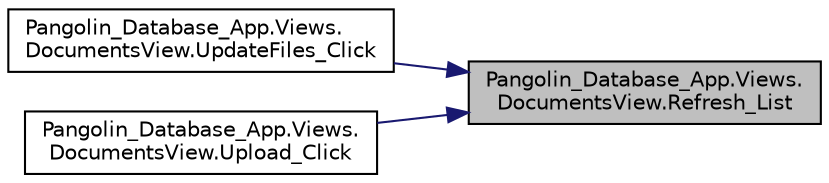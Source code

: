 digraph "Pangolin_Database_App.Views.DocumentsView.Refresh_List"
{
 // LATEX_PDF_SIZE
  edge [fontname="Helvetica",fontsize="10",labelfontname="Helvetica",labelfontsize="10"];
  node [fontname="Helvetica",fontsize="10",shape=record];
  rankdir="RL";
  Node1 [label="Pangolin_Database_App.Views.\lDocumentsView.Refresh_List",height=0.2,width=0.4,color="black", fillcolor="grey75", style="filled", fontcolor="black",tooltip=" "];
  Node1 -> Node2 [dir="back",color="midnightblue",fontsize="10",style="solid"];
  Node2 [label="Pangolin_Database_App.Views.\lDocumentsView.UpdateFiles_Click",height=0.2,width=0.4,color="black", fillcolor="white", style="filled",URL="$class_pangolin___database___app_1_1_views_1_1_documents_view.html#a4e723c5db016eb9a0ac4cd74b4169ada",tooltip=" "];
  Node1 -> Node3 [dir="back",color="midnightblue",fontsize="10",style="solid"];
  Node3 [label="Pangolin_Database_App.Views.\lDocumentsView.Upload_Click",height=0.2,width=0.4,color="black", fillcolor="white", style="filled",URL="$class_pangolin___database___app_1_1_views_1_1_documents_view.html#aa2ac67400d4a6699cab40f9731446074",tooltip=" "];
}
